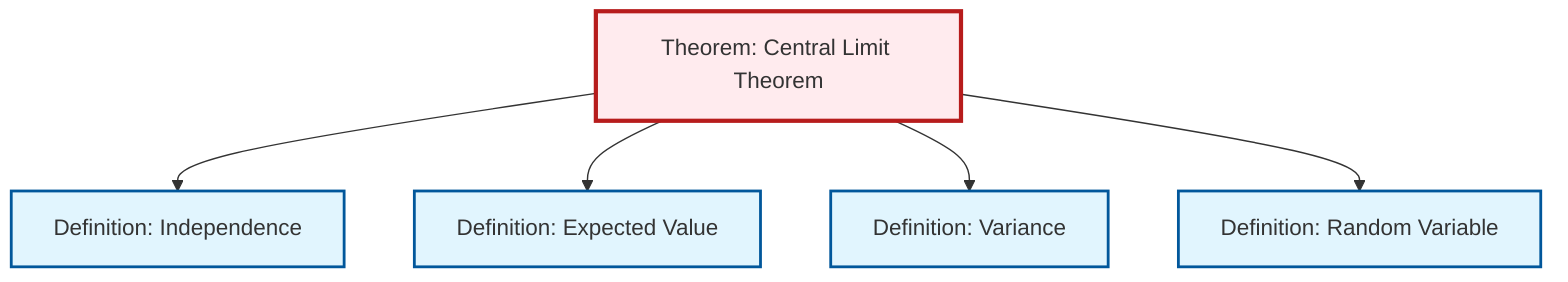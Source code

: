 graph TD
    classDef definition fill:#e1f5fe,stroke:#01579b,stroke-width:2px
    classDef theorem fill:#f3e5f5,stroke:#4a148c,stroke-width:2px
    classDef axiom fill:#fff3e0,stroke:#e65100,stroke-width:2px
    classDef example fill:#e8f5e9,stroke:#1b5e20,stroke-width:2px
    classDef current fill:#ffebee,stroke:#b71c1c,stroke-width:3px
    def-variance["Definition: Variance"]:::definition
    def-expectation["Definition: Expected Value"]:::definition
    def-random-variable["Definition: Random Variable"]:::definition
    def-independence["Definition: Independence"]:::definition
    thm-central-limit["Theorem: Central Limit Theorem"]:::theorem
    thm-central-limit --> def-independence
    thm-central-limit --> def-expectation
    thm-central-limit --> def-variance
    thm-central-limit --> def-random-variable
    class thm-central-limit current